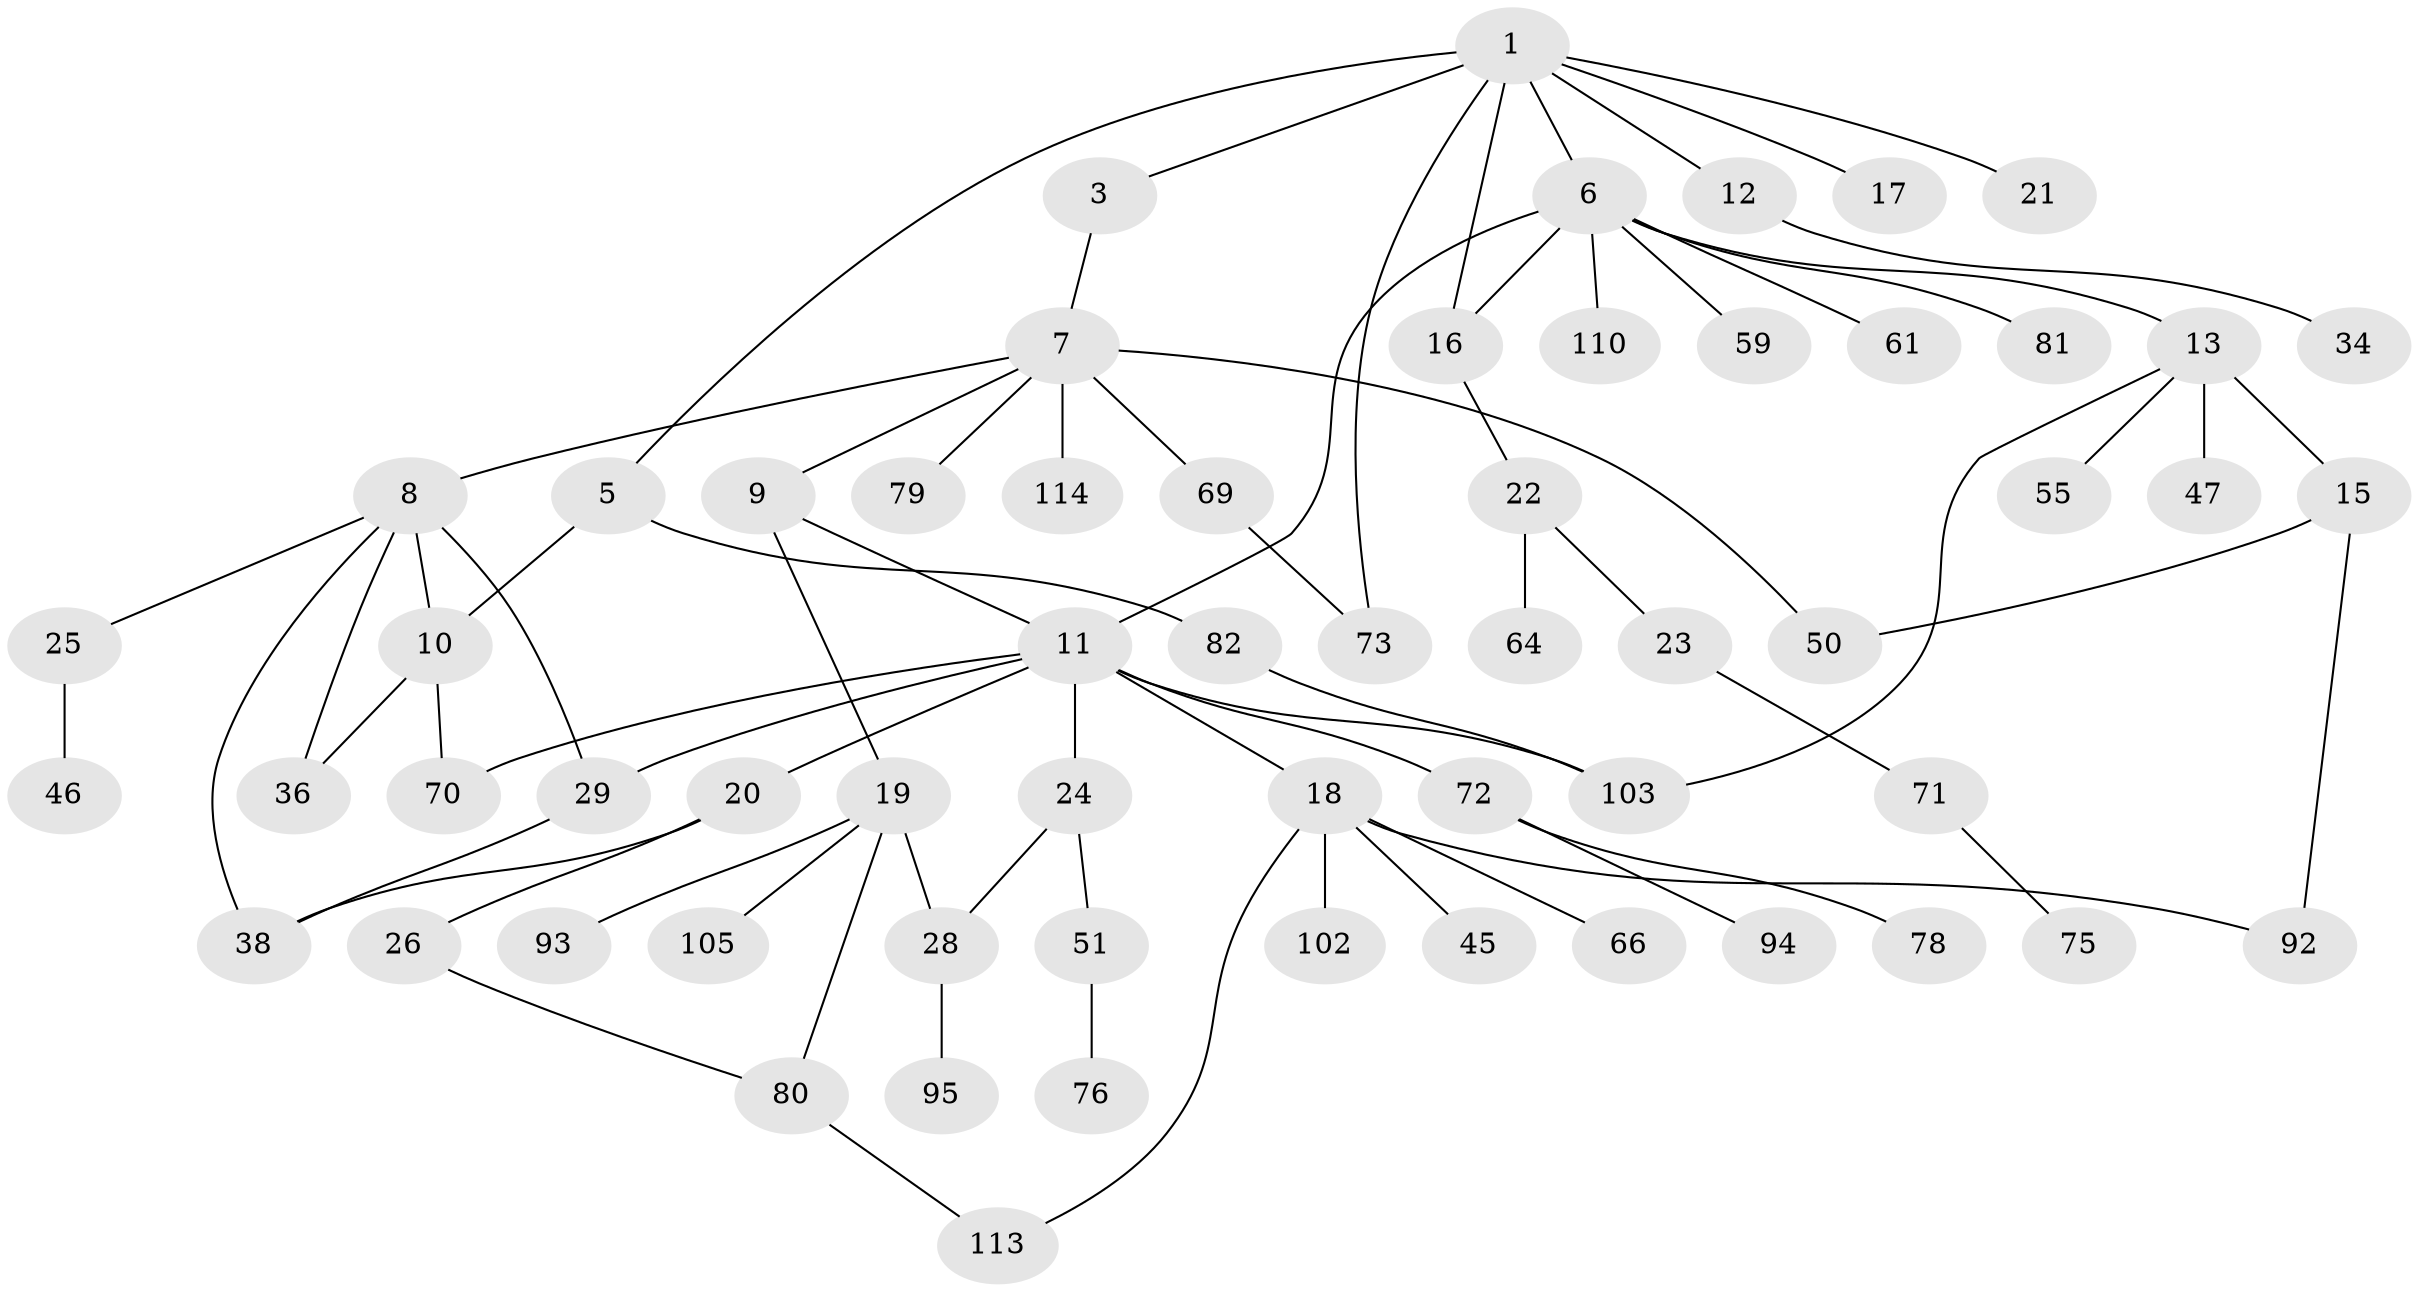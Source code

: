// original degree distribution, {6: 0.01652892561983471, 5: 0.04132231404958678, 2: 0.3140495867768595, 3: 0.1652892561983471, 8: 0.01652892561983471, 7: 0.01652892561983471, 4: 0.05785123966942149, 1: 0.371900826446281}
// Generated by graph-tools (version 1.1) at 2025/16/03/04/25 18:16:55]
// undirected, 60 vertices, 75 edges
graph export_dot {
graph [start="1"]
  node [color=gray90,style=filled];
  1 [super="+2+39+4"];
  3;
  5;
  6;
  7;
  8;
  9 [super="+43"];
  10 [super="+14+53"];
  11 [super="+63+27+65"];
  12;
  13 [super="+30"];
  15 [super="+84+41"];
  16 [super="+90"];
  17 [super="+37"];
  18 [super="+49"];
  19;
  20;
  21;
  22;
  23 [super="+31+52"];
  24 [super="+87"];
  25;
  26;
  28;
  29 [super="+42+77+118"];
  34 [super="+86"];
  36 [super="+68"];
  38 [super="+40"];
  45 [super="+62+67"];
  46;
  47;
  50 [super="+58+116"];
  51 [super="+108"];
  55 [super="+83"];
  59 [super="+112"];
  61;
  64;
  66;
  69;
  70 [super="+115"];
  71;
  72;
  73;
  75;
  76 [super="+91"];
  78 [super="+111"];
  79;
  80 [super="+98+89"];
  81;
  82 [super="+100"];
  92 [super="+107"];
  93;
  94;
  95;
  102;
  103 [super="+106"];
  105;
  110;
  113 [super="+119"];
  114;
  1 -- 3;
  1 -- 5;
  1 -- 73;
  1 -- 17;
  1 -- 21;
  1 -- 12;
  1 -- 16;
  1 -- 6;
  3 -- 7;
  5 -- 10;
  5 -- 82;
  6 -- 11;
  6 -- 13;
  6 -- 16;
  6 -- 59;
  6 -- 61;
  6 -- 81;
  6 -- 110;
  7 -- 8;
  7 -- 9;
  7 -- 50;
  7 -- 69;
  7 -- 79;
  7 -- 114;
  8 -- 25;
  8 -- 36;
  8 -- 38;
  8 -- 29;
  8 -- 10;
  9 -- 19;
  9 -- 11;
  10 -- 36;
  10 -- 70;
  11 -- 18;
  11 -- 20;
  11 -- 24;
  11 -- 29;
  11 -- 70;
  11 -- 103;
  11 -- 72 [weight=2];
  12 -- 34;
  13 -- 15;
  13 -- 47;
  13 -- 55;
  13 -- 103;
  15 -- 50;
  15 -- 92;
  16 -- 22;
  18 -- 45;
  18 -- 66;
  18 -- 113;
  18 -- 92;
  18 -- 102;
  19 -- 28;
  19 -- 80;
  19 -- 93;
  19 -- 105;
  20 -- 26;
  20 -- 38;
  22 -- 23;
  22 -- 64;
  23 -- 71;
  24 -- 51;
  24 -- 28;
  25 -- 46;
  26 -- 80;
  28 -- 95;
  29 -- 38;
  51 -- 76;
  69 -- 73;
  71 -- 75;
  72 -- 78;
  72 -- 94;
  80 -- 113;
  82 -- 103;
}
